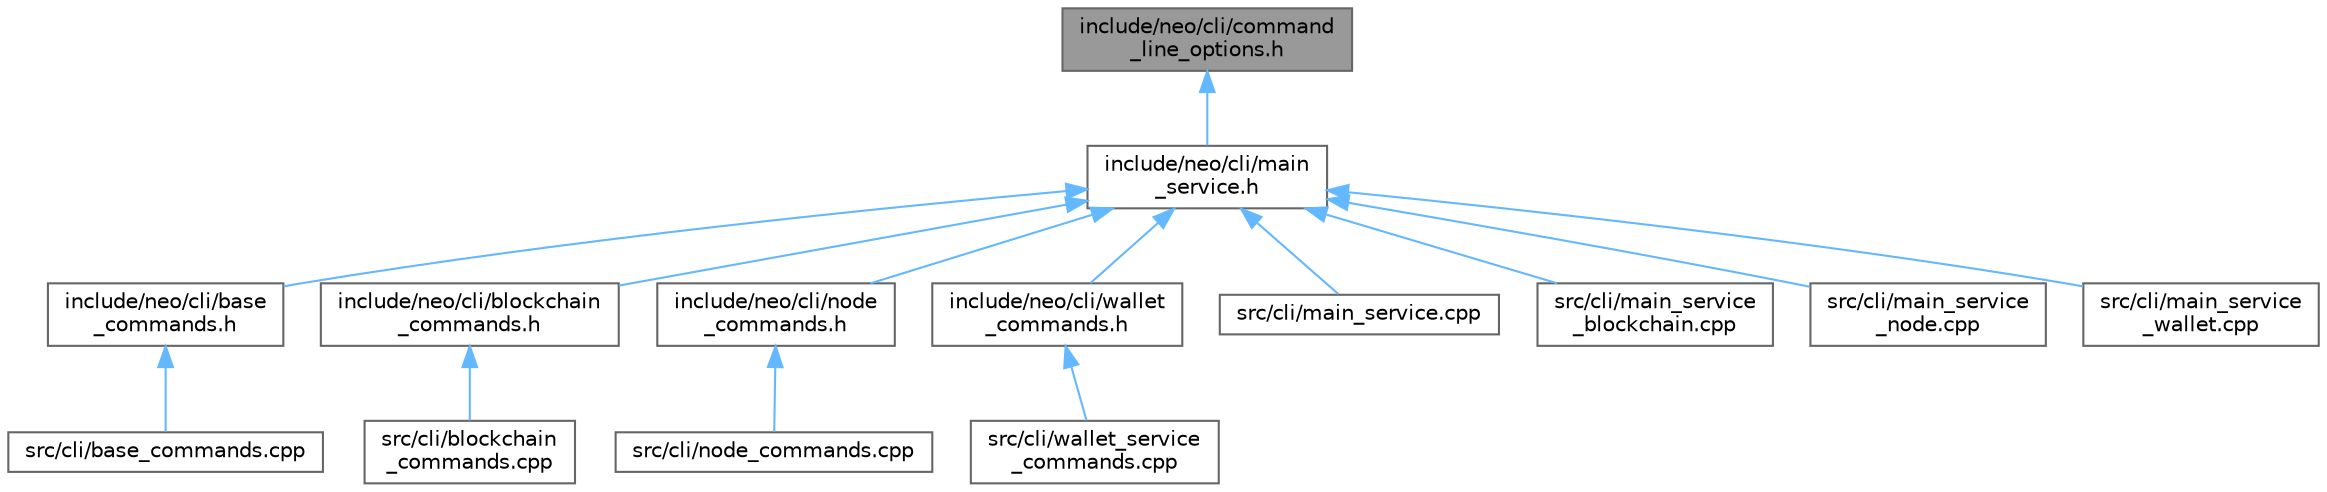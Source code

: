 digraph "include/neo/cli/command_line_options.h"
{
 // LATEX_PDF_SIZE
  bgcolor="transparent";
  edge [fontname=Helvetica,fontsize=10,labelfontname=Helvetica,labelfontsize=10];
  node [fontname=Helvetica,fontsize=10,shape=box,height=0.2,width=0.4];
  Node1 [id="Node000001",label="include/neo/cli/command\l_line_options.h",height=0.2,width=0.4,color="gray40", fillcolor="grey60", style="filled", fontcolor="black",tooltip=" "];
  Node1 -> Node2 [id="edge1_Node000001_Node000002",dir="back",color="steelblue1",style="solid",tooltip=" "];
  Node2 [id="Node000002",label="include/neo/cli/main\l_service.h",height=0.2,width=0.4,color="grey40", fillcolor="white", style="filled",URL="$main__service_8h.html",tooltip=" "];
  Node2 -> Node3 [id="edge2_Node000002_Node000003",dir="back",color="steelblue1",style="solid",tooltip=" "];
  Node3 [id="Node000003",label="include/neo/cli/base\l_commands.h",height=0.2,width=0.4,color="grey40", fillcolor="white", style="filled",URL="$base__commands_8h.html",tooltip=" "];
  Node3 -> Node4 [id="edge3_Node000003_Node000004",dir="back",color="steelblue1",style="solid",tooltip=" "];
  Node4 [id="Node000004",label="src/cli/base_commands.cpp",height=0.2,width=0.4,color="grey40", fillcolor="white", style="filled",URL="$base__commands_8cpp.html",tooltip=" "];
  Node2 -> Node5 [id="edge4_Node000002_Node000005",dir="back",color="steelblue1",style="solid",tooltip=" "];
  Node5 [id="Node000005",label="include/neo/cli/blockchain\l_commands.h",height=0.2,width=0.4,color="grey40", fillcolor="white", style="filled",URL="$blockchain__commands_8h.html",tooltip=" "];
  Node5 -> Node6 [id="edge5_Node000005_Node000006",dir="back",color="steelblue1",style="solid",tooltip=" "];
  Node6 [id="Node000006",label="src/cli/blockchain\l_commands.cpp",height=0.2,width=0.4,color="grey40", fillcolor="white", style="filled",URL="$blockchain__commands_8cpp.html",tooltip=" "];
  Node2 -> Node7 [id="edge6_Node000002_Node000007",dir="back",color="steelblue1",style="solid",tooltip=" "];
  Node7 [id="Node000007",label="include/neo/cli/node\l_commands.h",height=0.2,width=0.4,color="grey40", fillcolor="white", style="filled",URL="$node__commands_8h.html",tooltip=" "];
  Node7 -> Node8 [id="edge7_Node000007_Node000008",dir="back",color="steelblue1",style="solid",tooltip=" "];
  Node8 [id="Node000008",label="src/cli/node_commands.cpp",height=0.2,width=0.4,color="grey40", fillcolor="white", style="filled",URL="$node__commands_8cpp.html",tooltip=" "];
  Node2 -> Node9 [id="edge8_Node000002_Node000009",dir="back",color="steelblue1",style="solid",tooltip=" "];
  Node9 [id="Node000009",label="include/neo/cli/wallet\l_commands.h",height=0.2,width=0.4,color="grey40", fillcolor="white", style="filled",URL="$wallet__commands_8h.html",tooltip=" "];
  Node9 -> Node10 [id="edge9_Node000009_Node000010",dir="back",color="steelblue1",style="solid",tooltip=" "];
  Node10 [id="Node000010",label="src/cli/wallet_service\l_commands.cpp",height=0.2,width=0.4,color="grey40", fillcolor="white", style="filled",URL="$wallet__service__commands_8cpp.html",tooltip=" "];
  Node2 -> Node11 [id="edge10_Node000002_Node000011",dir="back",color="steelblue1",style="solid",tooltip=" "];
  Node11 [id="Node000011",label="src/cli/main_service.cpp",height=0.2,width=0.4,color="grey40", fillcolor="white", style="filled",URL="$main__service_8cpp.html",tooltip=" "];
  Node2 -> Node12 [id="edge11_Node000002_Node000012",dir="back",color="steelblue1",style="solid",tooltip=" "];
  Node12 [id="Node000012",label="src/cli/main_service\l_blockchain.cpp",height=0.2,width=0.4,color="grey40", fillcolor="white", style="filled",URL="$main__service__blockchain_8cpp.html",tooltip=" "];
  Node2 -> Node13 [id="edge12_Node000002_Node000013",dir="back",color="steelblue1",style="solid",tooltip=" "];
  Node13 [id="Node000013",label="src/cli/main_service\l_node.cpp",height=0.2,width=0.4,color="grey40", fillcolor="white", style="filled",URL="$main__service__node_8cpp.html",tooltip=" "];
  Node2 -> Node14 [id="edge13_Node000002_Node000014",dir="back",color="steelblue1",style="solid",tooltip=" "];
  Node14 [id="Node000014",label="src/cli/main_service\l_wallet.cpp",height=0.2,width=0.4,color="grey40", fillcolor="white", style="filled",URL="$main__service__wallet_8cpp.html",tooltip=" "];
}
